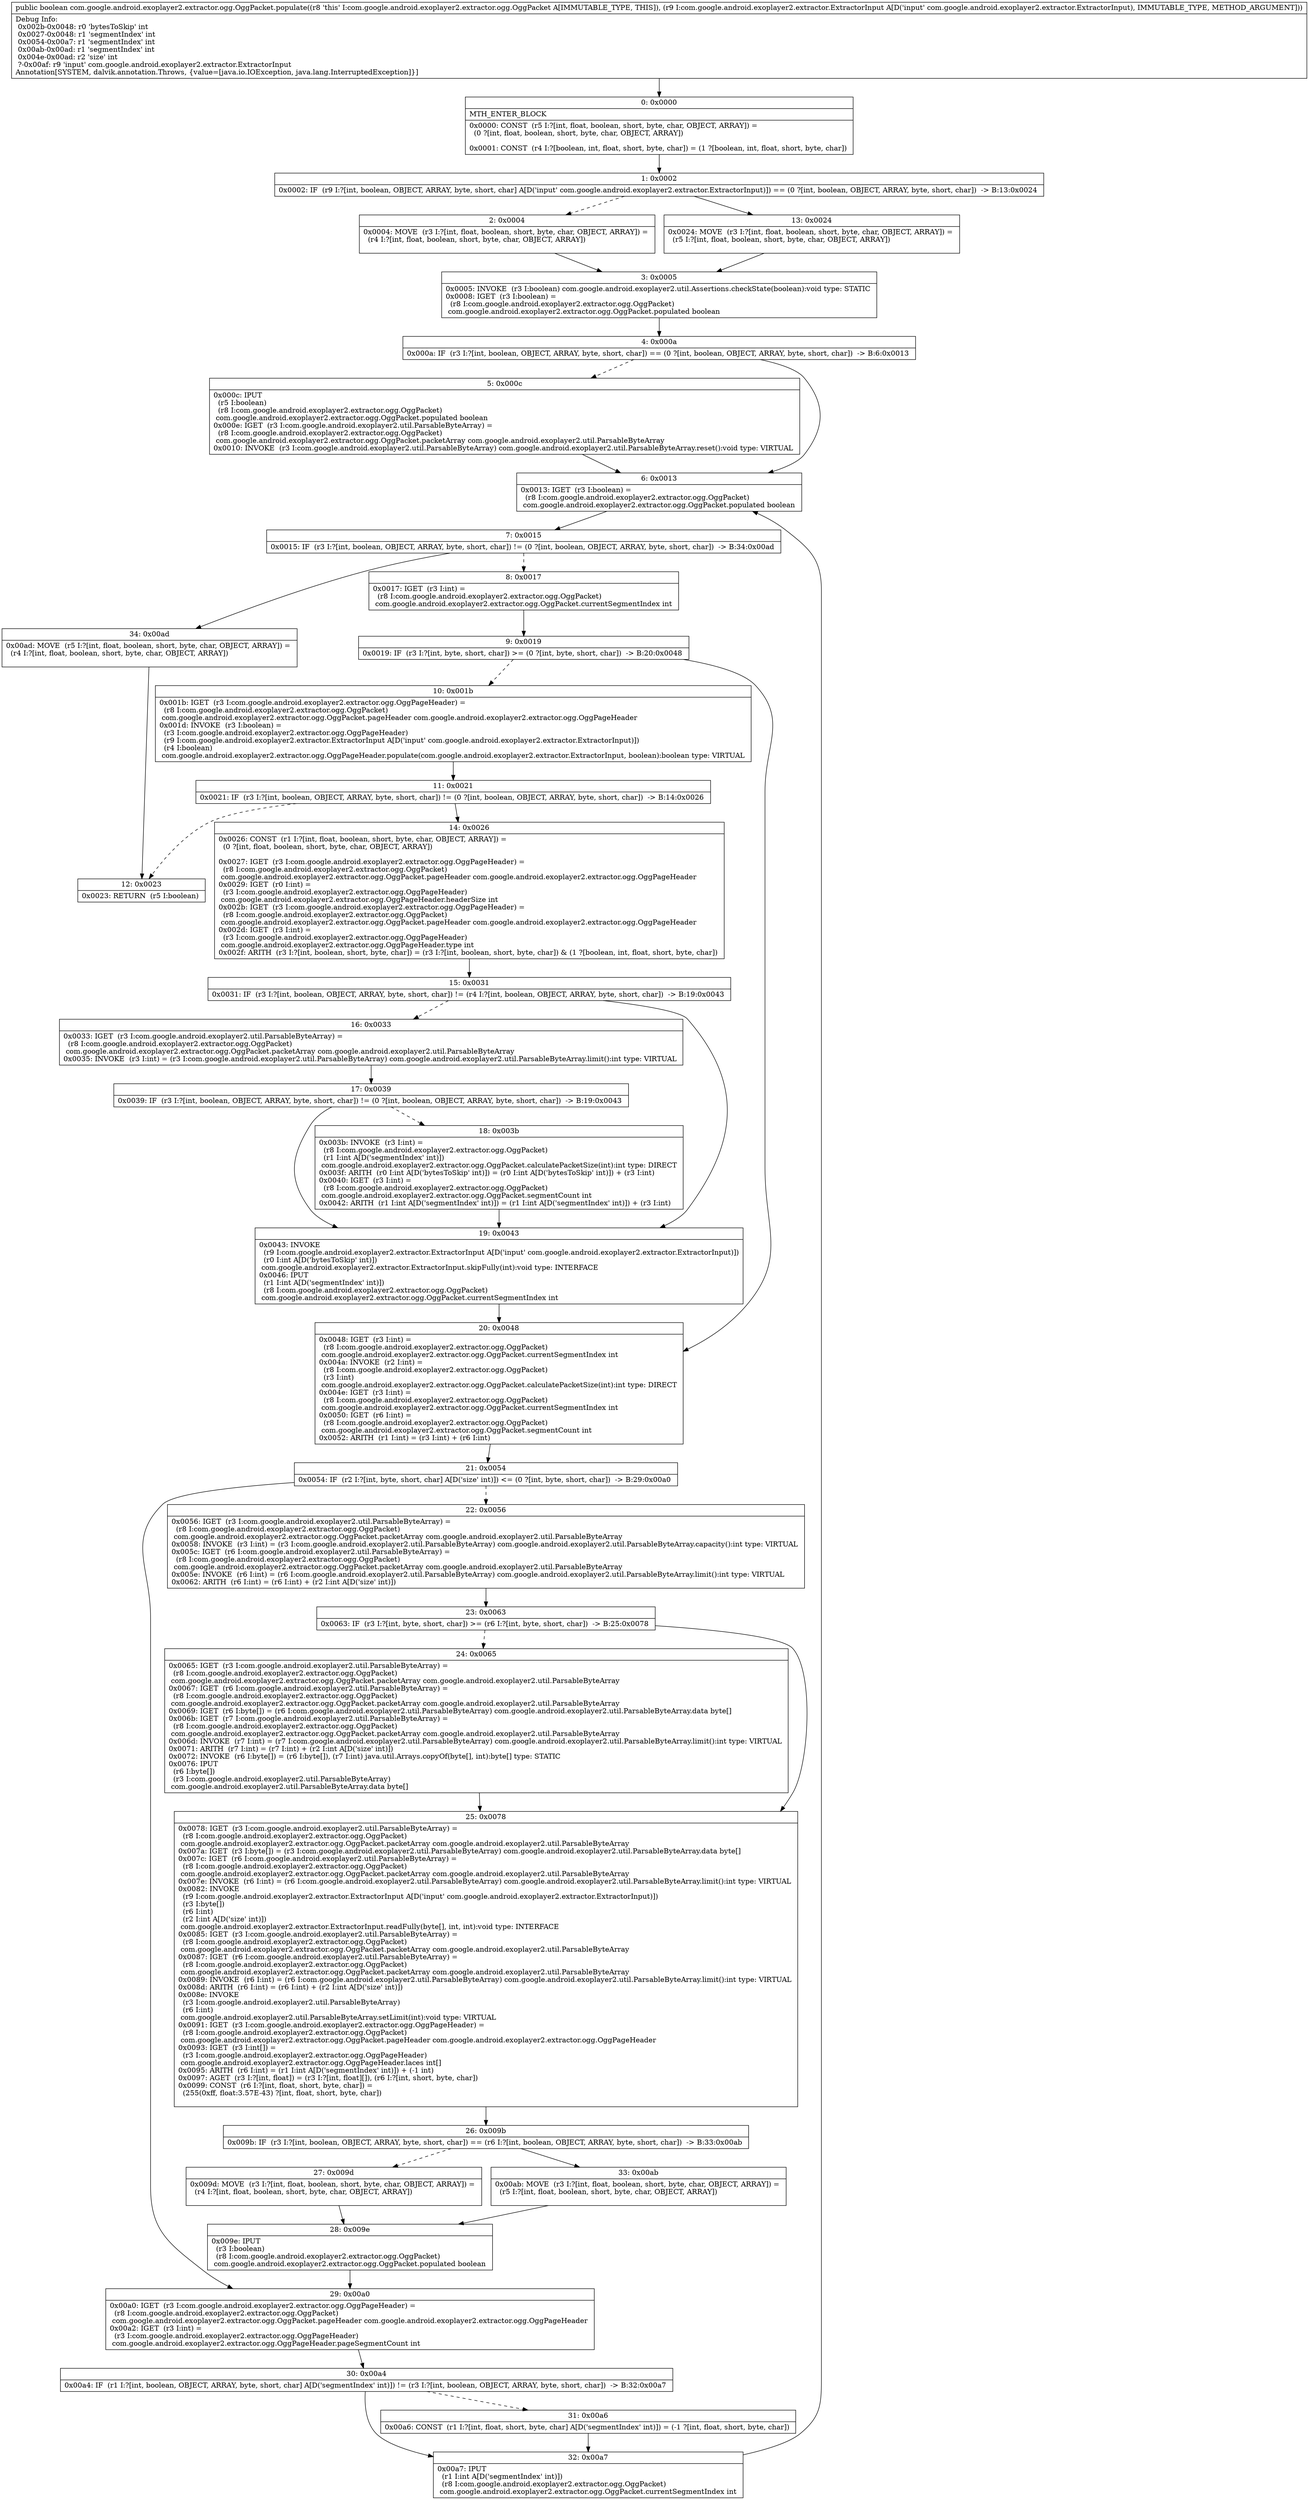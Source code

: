 digraph "CFG forcom.google.android.exoplayer2.extractor.ogg.OggPacket.populate(Lcom\/google\/android\/exoplayer2\/extractor\/ExtractorInput;)Z" {
Node_0 [shape=record,label="{0\:\ 0x0000|MTH_ENTER_BLOCK\l|0x0000: CONST  (r5 I:?[int, float, boolean, short, byte, char, OBJECT, ARRAY]) = \l  (0 ?[int, float, boolean, short, byte, char, OBJECT, ARRAY])\l \l0x0001: CONST  (r4 I:?[boolean, int, float, short, byte, char]) = (1 ?[boolean, int, float, short, byte, char]) \l}"];
Node_1 [shape=record,label="{1\:\ 0x0002|0x0002: IF  (r9 I:?[int, boolean, OBJECT, ARRAY, byte, short, char] A[D('input' com.google.android.exoplayer2.extractor.ExtractorInput)]) == (0 ?[int, boolean, OBJECT, ARRAY, byte, short, char])  \-\> B:13:0x0024 \l}"];
Node_2 [shape=record,label="{2\:\ 0x0004|0x0004: MOVE  (r3 I:?[int, float, boolean, short, byte, char, OBJECT, ARRAY]) = \l  (r4 I:?[int, float, boolean, short, byte, char, OBJECT, ARRAY])\l \l}"];
Node_3 [shape=record,label="{3\:\ 0x0005|0x0005: INVOKE  (r3 I:boolean) com.google.android.exoplayer2.util.Assertions.checkState(boolean):void type: STATIC \l0x0008: IGET  (r3 I:boolean) = \l  (r8 I:com.google.android.exoplayer2.extractor.ogg.OggPacket)\l com.google.android.exoplayer2.extractor.ogg.OggPacket.populated boolean \l}"];
Node_4 [shape=record,label="{4\:\ 0x000a|0x000a: IF  (r3 I:?[int, boolean, OBJECT, ARRAY, byte, short, char]) == (0 ?[int, boolean, OBJECT, ARRAY, byte, short, char])  \-\> B:6:0x0013 \l}"];
Node_5 [shape=record,label="{5\:\ 0x000c|0x000c: IPUT  \l  (r5 I:boolean)\l  (r8 I:com.google.android.exoplayer2.extractor.ogg.OggPacket)\l com.google.android.exoplayer2.extractor.ogg.OggPacket.populated boolean \l0x000e: IGET  (r3 I:com.google.android.exoplayer2.util.ParsableByteArray) = \l  (r8 I:com.google.android.exoplayer2.extractor.ogg.OggPacket)\l com.google.android.exoplayer2.extractor.ogg.OggPacket.packetArray com.google.android.exoplayer2.util.ParsableByteArray \l0x0010: INVOKE  (r3 I:com.google.android.exoplayer2.util.ParsableByteArray) com.google.android.exoplayer2.util.ParsableByteArray.reset():void type: VIRTUAL \l}"];
Node_6 [shape=record,label="{6\:\ 0x0013|0x0013: IGET  (r3 I:boolean) = \l  (r8 I:com.google.android.exoplayer2.extractor.ogg.OggPacket)\l com.google.android.exoplayer2.extractor.ogg.OggPacket.populated boolean \l}"];
Node_7 [shape=record,label="{7\:\ 0x0015|0x0015: IF  (r3 I:?[int, boolean, OBJECT, ARRAY, byte, short, char]) != (0 ?[int, boolean, OBJECT, ARRAY, byte, short, char])  \-\> B:34:0x00ad \l}"];
Node_8 [shape=record,label="{8\:\ 0x0017|0x0017: IGET  (r3 I:int) = \l  (r8 I:com.google.android.exoplayer2.extractor.ogg.OggPacket)\l com.google.android.exoplayer2.extractor.ogg.OggPacket.currentSegmentIndex int \l}"];
Node_9 [shape=record,label="{9\:\ 0x0019|0x0019: IF  (r3 I:?[int, byte, short, char]) \>= (0 ?[int, byte, short, char])  \-\> B:20:0x0048 \l}"];
Node_10 [shape=record,label="{10\:\ 0x001b|0x001b: IGET  (r3 I:com.google.android.exoplayer2.extractor.ogg.OggPageHeader) = \l  (r8 I:com.google.android.exoplayer2.extractor.ogg.OggPacket)\l com.google.android.exoplayer2.extractor.ogg.OggPacket.pageHeader com.google.android.exoplayer2.extractor.ogg.OggPageHeader \l0x001d: INVOKE  (r3 I:boolean) = \l  (r3 I:com.google.android.exoplayer2.extractor.ogg.OggPageHeader)\l  (r9 I:com.google.android.exoplayer2.extractor.ExtractorInput A[D('input' com.google.android.exoplayer2.extractor.ExtractorInput)])\l  (r4 I:boolean)\l com.google.android.exoplayer2.extractor.ogg.OggPageHeader.populate(com.google.android.exoplayer2.extractor.ExtractorInput, boolean):boolean type: VIRTUAL \l}"];
Node_11 [shape=record,label="{11\:\ 0x0021|0x0021: IF  (r3 I:?[int, boolean, OBJECT, ARRAY, byte, short, char]) != (0 ?[int, boolean, OBJECT, ARRAY, byte, short, char])  \-\> B:14:0x0026 \l}"];
Node_12 [shape=record,label="{12\:\ 0x0023|0x0023: RETURN  (r5 I:boolean) \l}"];
Node_13 [shape=record,label="{13\:\ 0x0024|0x0024: MOVE  (r3 I:?[int, float, boolean, short, byte, char, OBJECT, ARRAY]) = \l  (r5 I:?[int, float, boolean, short, byte, char, OBJECT, ARRAY])\l \l}"];
Node_14 [shape=record,label="{14\:\ 0x0026|0x0026: CONST  (r1 I:?[int, float, boolean, short, byte, char, OBJECT, ARRAY]) = \l  (0 ?[int, float, boolean, short, byte, char, OBJECT, ARRAY])\l \l0x0027: IGET  (r3 I:com.google.android.exoplayer2.extractor.ogg.OggPageHeader) = \l  (r8 I:com.google.android.exoplayer2.extractor.ogg.OggPacket)\l com.google.android.exoplayer2.extractor.ogg.OggPacket.pageHeader com.google.android.exoplayer2.extractor.ogg.OggPageHeader \l0x0029: IGET  (r0 I:int) = \l  (r3 I:com.google.android.exoplayer2.extractor.ogg.OggPageHeader)\l com.google.android.exoplayer2.extractor.ogg.OggPageHeader.headerSize int \l0x002b: IGET  (r3 I:com.google.android.exoplayer2.extractor.ogg.OggPageHeader) = \l  (r8 I:com.google.android.exoplayer2.extractor.ogg.OggPacket)\l com.google.android.exoplayer2.extractor.ogg.OggPacket.pageHeader com.google.android.exoplayer2.extractor.ogg.OggPageHeader \l0x002d: IGET  (r3 I:int) = \l  (r3 I:com.google.android.exoplayer2.extractor.ogg.OggPageHeader)\l com.google.android.exoplayer2.extractor.ogg.OggPageHeader.type int \l0x002f: ARITH  (r3 I:?[int, boolean, short, byte, char]) = (r3 I:?[int, boolean, short, byte, char]) & (1 ?[boolean, int, float, short, byte, char]) \l}"];
Node_15 [shape=record,label="{15\:\ 0x0031|0x0031: IF  (r3 I:?[int, boolean, OBJECT, ARRAY, byte, short, char]) != (r4 I:?[int, boolean, OBJECT, ARRAY, byte, short, char])  \-\> B:19:0x0043 \l}"];
Node_16 [shape=record,label="{16\:\ 0x0033|0x0033: IGET  (r3 I:com.google.android.exoplayer2.util.ParsableByteArray) = \l  (r8 I:com.google.android.exoplayer2.extractor.ogg.OggPacket)\l com.google.android.exoplayer2.extractor.ogg.OggPacket.packetArray com.google.android.exoplayer2.util.ParsableByteArray \l0x0035: INVOKE  (r3 I:int) = (r3 I:com.google.android.exoplayer2.util.ParsableByteArray) com.google.android.exoplayer2.util.ParsableByteArray.limit():int type: VIRTUAL \l}"];
Node_17 [shape=record,label="{17\:\ 0x0039|0x0039: IF  (r3 I:?[int, boolean, OBJECT, ARRAY, byte, short, char]) != (0 ?[int, boolean, OBJECT, ARRAY, byte, short, char])  \-\> B:19:0x0043 \l}"];
Node_18 [shape=record,label="{18\:\ 0x003b|0x003b: INVOKE  (r3 I:int) = \l  (r8 I:com.google.android.exoplayer2.extractor.ogg.OggPacket)\l  (r1 I:int A[D('segmentIndex' int)])\l com.google.android.exoplayer2.extractor.ogg.OggPacket.calculatePacketSize(int):int type: DIRECT \l0x003f: ARITH  (r0 I:int A[D('bytesToSkip' int)]) = (r0 I:int A[D('bytesToSkip' int)]) + (r3 I:int) \l0x0040: IGET  (r3 I:int) = \l  (r8 I:com.google.android.exoplayer2.extractor.ogg.OggPacket)\l com.google.android.exoplayer2.extractor.ogg.OggPacket.segmentCount int \l0x0042: ARITH  (r1 I:int A[D('segmentIndex' int)]) = (r1 I:int A[D('segmentIndex' int)]) + (r3 I:int) \l}"];
Node_19 [shape=record,label="{19\:\ 0x0043|0x0043: INVOKE  \l  (r9 I:com.google.android.exoplayer2.extractor.ExtractorInput A[D('input' com.google.android.exoplayer2.extractor.ExtractorInput)])\l  (r0 I:int A[D('bytesToSkip' int)])\l com.google.android.exoplayer2.extractor.ExtractorInput.skipFully(int):void type: INTERFACE \l0x0046: IPUT  \l  (r1 I:int A[D('segmentIndex' int)])\l  (r8 I:com.google.android.exoplayer2.extractor.ogg.OggPacket)\l com.google.android.exoplayer2.extractor.ogg.OggPacket.currentSegmentIndex int \l}"];
Node_20 [shape=record,label="{20\:\ 0x0048|0x0048: IGET  (r3 I:int) = \l  (r8 I:com.google.android.exoplayer2.extractor.ogg.OggPacket)\l com.google.android.exoplayer2.extractor.ogg.OggPacket.currentSegmentIndex int \l0x004a: INVOKE  (r2 I:int) = \l  (r8 I:com.google.android.exoplayer2.extractor.ogg.OggPacket)\l  (r3 I:int)\l com.google.android.exoplayer2.extractor.ogg.OggPacket.calculatePacketSize(int):int type: DIRECT \l0x004e: IGET  (r3 I:int) = \l  (r8 I:com.google.android.exoplayer2.extractor.ogg.OggPacket)\l com.google.android.exoplayer2.extractor.ogg.OggPacket.currentSegmentIndex int \l0x0050: IGET  (r6 I:int) = \l  (r8 I:com.google.android.exoplayer2.extractor.ogg.OggPacket)\l com.google.android.exoplayer2.extractor.ogg.OggPacket.segmentCount int \l0x0052: ARITH  (r1 I:int) = (r3 I:int) + (r6 I:int) \l}"];
Node_21 [shape=record,label="{21\:\ 0x0054|0x0054: IF  (r2 I:?[int, byte, short, char] A[D('size' int)]) \<= (0 ?[int, byte, short, char])  \-\> B:29:0x00a0 \l}"];
Node_22 [shape=record,label="{22\:\ 0x0056|0x0056: IGET  (r3 I:com.google.android.exoplayer2.util.ParsableByteArray) = \l  (r8 I:com.google.android.exoplayer2.extractor.ogg.OggPacket)\l com.google.android.exoplayer2.extractor.ogg.OggPacket.packetArray com.google.android.exoplayer2.util.ParsableByteArray \l0x0058: INVOKE  (r3 I:int) = (r3 I:com.google.android.exoplayer2.util.ParsableByteArray) com.google.android.exoplayer2.util.ParsableByteArray.capacity():int type: VIRTUAL \l0x005c: IGET  (r6 I:com.google.android.exoplayer2.util.ParsableByteArray) = \l  (r8 I:com.google.android.exoplayer2.extractor.ogg.OggPacket)\l com.google.android.exoplayer2.extractor.ogg.OggPacket.packetArray com.google.android.exoplayer2.util.ParsableByteArray \l0x005e: INVOKE  (r6 I:int) = (r6 I:com.google.android.exoplayer2.util.ParsableByteArray) com.google.android.exoplayer2.util.ParsableByteArray.limit():int type: VIRTUAL \l0x0062: ARITH  (r6 I:int) = (r6 I:int) + (r2 I:int A[D('size' int)]) \l}"];
Node_23 [shape=record,label="{23\:\ 0x0063|0x0063: IF  (r3 I:?[int, byte, short, char]) \>= (r6 I:?[int, byte, short, char])  \-\> B:25:0x0078 \l}"];
Node_24 [shape=record,label="{24\:\ 0x0065|0x0065: IGET  (r3 I:com.google.android.exoplayer2.util.ParsableByteArray) = \l  (r8 I:com.google.android.exoplayer2.extractor.ogg.OggPacket)\l com.google.android.exoplayer2.extractor.ogg.OggPacket.packetArray com.google.android.exoplayer2.util.ParsableByteArray \l0x0067: IGET  (r6 I:com.google.android.exoplayer2.util.ParsableByteArray) = \l  (r8 I:com.google.android.exoplayer2.extractor.ogg.OggPacket)\l com.google.android.exoplayer2.extractor.ogg.OggPacket.packetArray com.google.android.exoplayer2.util.ParsableByteArray \l0x0069: IGET  (r6 I:byte[]) = (r6 I:com.google.android.exoplayer2.util.ParsableByteArray) com.google.android.exoplayer2.util.ParsableByteArray.data byte[] \l0x006b: IGET  (r7 I:com.google.android.exoplayer2.util.ParsableByteArray) = \l  (r8 I:com.google.android.exoplayer2.extractor.ogg.OggPacket)\l com.google.android.exoplayer2.extractor.ogg.OggPacket.packetArray com.google.android.exoplayer2.util.ParsableByteArray \l0x006d: INVOKE  (r7 I:int) = (r7 I:com.google.android.exoplayer2.util.ParsableByteArray) com.google.android.exoplayer2.util.ParsableByteArray.limit():int type: VIRTUAL \l0x0071: ARITH  (r7 I:int) = (r7 I:int) + (r2 I:int A[D('size' int)]) \l0x0072: INVOKE  (r6 I:byte[]) = (r6 I:byte[]), (r7 I:int) java.util.Arrays.copyOf(byte[], int):byte[] type: STATIC \l0x0076: IPUT  \l  (r6 I:byte[])\l  (r3 I:com.google.android.exoplayer2.util.ParsableByteArray)\l com.google.android.exoplayer2.util.ParsableByteArray.data byte[] \l}"];
Node_25 [shape=record,label="{25\:\ 0x0078|0x0078: IGET  (r3 I:com.google.android.exoplayer2.util.ParsableByteArray) = \l  (r8 I:com.google.android.exoplayer2.extractor.ogg.OggPacket)\l com.google.android.exoplayer2.extractor.ogg.OggPacket.packetArray com.google.android.exoplayer2.util.ParsableByteArray \l0x007a: IGET  (r3 I:byte[]) = (r3 I:com.google.android.exoplayer2.util.ParsableByteArray) com.google.android.exoplayer2.util.ParsableByteArray.data byte[] \l0x007c: IGET  (r6 I:com.google.android.exoplayer2.util.ParsableByteArray) = \l  (r8 I:com.google.android.exoplayer2.extractor.ogg.OggPacket)\l com.google.android.exoplayer2.extractor.ogg.OggPacket.packetArray com.google.android.exoplayer2.util.ParsableByteArray \l0x007e: INVOKE  (r6 I:int) = (r6 I:com.google.android.exoplayer2.util.ParsableByteArray) com.google.android.exoplayer2.util.ParsableByteArray.limit():int type: VIRTUAL \l0x0082: INVOKE  \l  (r9 I:com.google.android.exoplayer2.extractor.ExtractorInput A[D('input' com.google.android.exoplayer2.extractor.ExtractorInput)])\l  (r3 I:byte[])\l  (r6 I:int)\l  (r2 I:int A[D('size' int)])\l com.google.android.exoplayer2.extractor.ExtractorInput.readFully(byte[], int, int):void type: INTERFACE \l0x0085: IGET  (r3 I:com.google.android.exoplayer2.util.ParsableByteArray) = \l  (r8 I:com.google.android.exoplayer2.extractor.ogg.OggPacket)\l com.google.android.exoplayer2.extractor.ogg.OggPacket.packetArray com.google.android.exoplayer2.util.ParsableByteArray \l0x0087: IGET  (r6 I:com.google.android.exoplayer2.util.ParsableByteArray) = \l  (r8 I:com.google.android.exoplayer2.extractor.ogg.OggPacket)\l com.google.android.exoplayer2.extractor.ogg.OggPacket.packetArray com.google.android.exoplayer2.util.ParsableByteArray \l0x0089: INVOKE  (r6 I:int) = (r6 I:com.google.android.exoplayer2.util.ParsableByteArray) com.google.android.exoplayer2.util.ParsableByteArray.limit():int type: VIRTUAL \l0x008d: ARITH  (r6 I:int) = (r6 I:int) + (r2 I:int A[D('size' int)]) \l0x008e: INVOKE  \l  (r3 I:com.google.android.exoplayer2.util.ParsableByteArray)\l  (r6 I:int)\l com.google.android.exoplayer2.util.ParsableByteArray.setLimit(int):void type: VIRTUAL \l0x0091: IGET  (r3 I:com.google.android.exoplayer2.extractor.ogg.OggPageHeader) = \l  (r8 I:com.google.android.exoplayer2.extractor.ogg.OggPacket)\l com.google.android.exoplayer2.extractor.ogg.OggPacket.pageHeader com.google.android.exoplayer2.extractor.ogg.OggPageHeader \l0x0093: IGET  (r3 I:int[]) = \l  (r3 I:com.google.android.exoplayer2.extractor.ogg.OggPageHeader)\l com.google.android.exoplayer2.extractor.ogg.OggPageHeader.laces int[] \l0x0095: ARITH  (r6 I:int) = (r1 I:int A[D('segmentIndex' int)]) + (\-1 int) \l0x0097: AGET  (r3 I:?[int, float]) = (r3 I:?[int, float][]), (r6 I:?[int, short, byte, char]) \l0x0099: CONST  (r6 I:?[int, float, short, byte, char]) = \l  (255(0xff, float:3.57E\-43) ?[int, float, short, byte, char])\l \l}"];
Node_26 [shape=record,label="{26\:\ 0x009b|0x009b: IF  (r3 I:?[int, boolean, OBJECT, ARRAY, byte, short, char]) == (r6 I:?[int, boolean, OBJECT, ARRAY, byte, short, char])  \-\> B:33:0x00ab \l}"];
Node_27 [shape=record,label="{27\:\ 0x009d|0x009d: MOVE  (r3 I:?[int, float, boolean, short, byte, char, OBJECT, ARRAY]) = \l  (r4 I:?[int, float, boolean, short, byte, char, OBJECT, ARRAY])\l \l}"];
Node_28 [shape=record,label="{28\:\ 0x009e|0x009e: IPUT  \l  (r3 I:boolean)\l  (r8 I:com.google.android.exoplayer2.extractor.ogg.OggPacket)\l com.google.android.exoplayer2.extractor.ogg.OggPacket.populated boolean \l}"];
Node_29 [shape=record,label="{29\:\ 0x00a0|0x00a0: IGET  (r3 I:com.google.android.exoplayer2.extractor.ogg.OggPageHeader) = \l  (r8 I:com.google.android.exoplayer2.extractor.ogg.OggPacket)\l com.google.android.exoplayer2.extractor.ogg.OggPacket.pageHeader com.google.android.exoplayer2.extractor.ogg.OggPageHeader \l0x00a2: IGET  (r3 I:int) = \l  (r3 I:com.google.android.exoplayer2.extractor.ogg.OggPageHeader)\l com.google.android.exoplayer2.extractor.ogg.OggPageHeader.pageSegmentCount int \l}"];
Node_30 [shape=record,label="{30\:\ 0x00a4|0x00a4: IF  (r1 I:?[int, boolean, OBJECT, ARRAY, byte, short, char] A[D('segmentIndex' int)]) != (r3 I:?[int, boolean, OBJECT, ARRAY, byte, short, char])  \-\> B:32:0x00a7 \l}"];
Node_31 [shape=record,label="{31\:\ 0x00a6|0x00a6: CONST  (r1 I:?[int, float, short, byte, char] A[D('segmentIndex' int)]) = (\-1 ?[int, float, short, byte, char]) \l}"];
Node_32 [shape=record,label="{32\:\ 0x00a7|0x00a7: IPUT  \l  (r1 I:int A[D('segmentIndex' int)])\l  (r8 I:com.google.android.exoplayer2.extractor.ogg.OggPacket)\l com.google.android.exoplayer2.extractor.ogg.OggPacket.currentSegmentIndex int \l}"];
Node_33 [shape=record,label="{33\:\ 0x00ab|0x00ab: MOVE  (r3 I:?[int, float, boolean, short, byte, char, OBJECT, ARRAY]) = \l  (r5 I:?[int, float, boolean, short, byte, char, OBJECT, ARRAY])\l \l}"];
Node_34 [shape=record,label="{34\:\ 0x00ad|0x00ad: MOVE  (r5 I:?[int, float, boolean, short, byte, char, OBJECT, ARRAY]) = \l  (r4 I:?[int, float, boolean, short, byte, char, OBJECT, ARRAY])\l \l}"];
MethodNode[shape=record,label="{public boolean com.google.android.exoplayer2.extractor.ogg.OggPacket.populate((r8 'this' I:com.google.android.exoplayer2.extractor.ogg.OggPacket A[IMMUTABLE_TYPE, THIS]), (r9 I:com.google.android.exoplayer2.extractor.ExtractorInput A[D('input' com.google.android.exoplayer2.extractor.ExtractorInput), IMMUTABLE_TYPE, METHOD_ARGUMENT]))  | Debug Info:\l  0x002b\-0x0048: r0 'bytesToSkip' int\l  0x0027\-0x0048: r1 'segmentIndex' int\l  0x0054\-0x00a7: r1 'segmentIndex' int\l  0x00ab\-0x00ad: r1 'segmentIndex' int\l  0x004e\-0x00ad: r2 'size' int\l  ?\-0x00af: r9 'input' com.google.android.exoplayer2.extractor.ExtractorInput\lAnnotation[SYSTEM, dalvik.annotation.Throws, \{value=[java.io.IOException, java.lang.InterruptedException]\}]\l}"];
MethodNode -> Node_0;
Node_0 -> Node_1;
Node_1 -> Node_2[style=dashed];
Node_1 -> Node_13;
Node_2 -> Node_3;
Node_3 -> Node_4;
Node_4 -> Node_5[style=dashed];
Node_4 -> Node_6;
Node_5 -> Node_6;
Node_6 -> Node_7;
Node_7 -> Node_8[style=dashed];
Node_7 -> Node_34;
Node_8 -> Node_9;
Node_9 -> Node_10[style=dashed];
Node_9 -> Node_20;
Node_10 -> Node_11;
Node_11 -> Node_12[style=dashed];
Node_11 -> Node_14;
Node_13 -> Node_3;
Node_14 -> Node_15;
Node_15 -> Node_16[style=dashed];
Node_15 -> Node_19;
Node_16 -> Node_17;
Node_17 -> Node_18[style=dashed];
Node_17 -> Node_19;
Node_18 -> Node_19;
Node_19 -> Node_20;
Node_20 -> Node_21;
Node_21 -> Node_22[style=dashed];
Node_21 -> Node_29;
Node_22 -> Node_23;
Node_23 -> Node_24[style=dashed];
Node_23 -> Node_25;
Node_24 -> Node_25;
Node_25 -> Node_26;
Node_26 -> Node_27[style=dashed];
Node_26 -> Node_33;
Node_27 -> Node_28;
Node_28 -> Node_29;
Node_29 -> Node_30;
Node_30 -> Node_31[style=dashed];
Node_30 -> Node_32;
Node_31 -> Node_32;
Node_32 -> Node_6;
Node_33 -> Node_28;
Node_34 -> Node_12;
}

